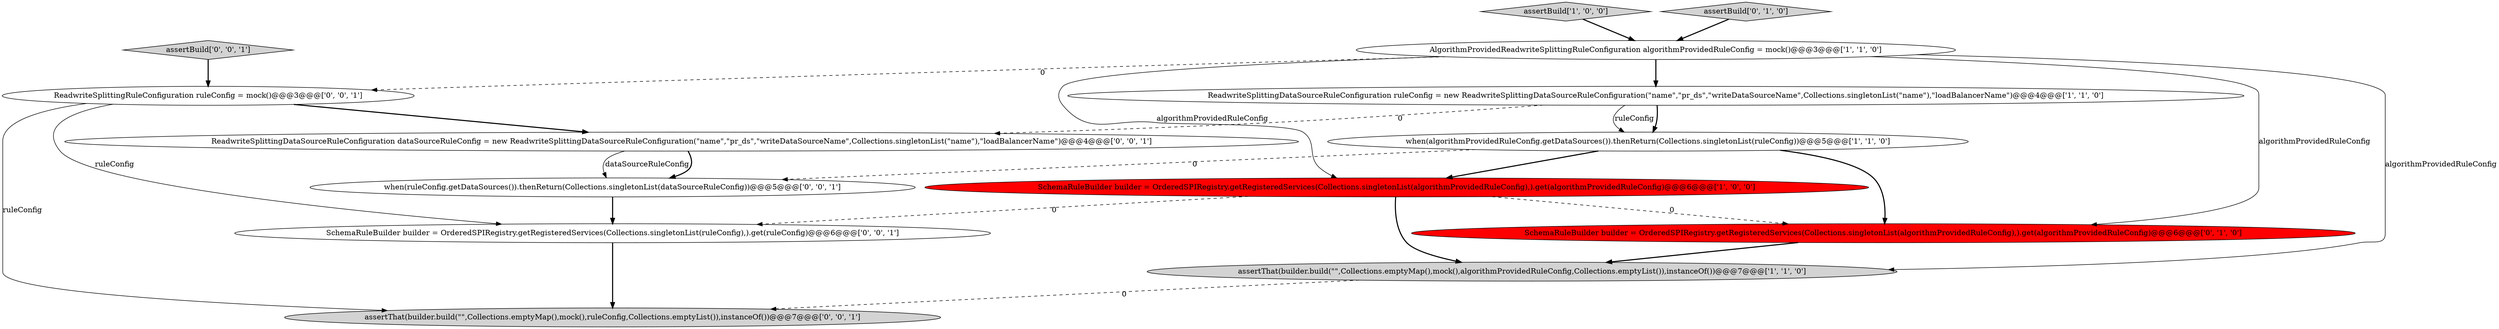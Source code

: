 digraph {
0 [style = filled, label = "assertThat(builder.build(\"\",Collections.emptyMap(),mock(),algorithmProvidedRuleConfig,Collections.emptyList()),instanceOf())@@@7@@@['1', '1', '0']", fillcolor = lightgray, shape = ellipse image = "AAA0AAABBB1BBB"];
12 [style = filled, label = "when(ruleConfig.getDataSources()).thenReturn(Collections.singletonList(dataSourceRuleConfig))@@@5@@@['0', '0', '1']", fillcolor = white, shape = ellipse image = "AAA0AAABBB3BBB"];
5 [style = filled, label = "ReadwriteSplittingDataSourceRuleConfiguration ruleConfig = new ReadwriteSplittingDataSourceRuleConfiguration(\"name\",\"pr_ds\",\"writeDataSourceName\",Collections.singletonList(\"name\"),\"loadBalancerName\")@@@4@@@['1', '1', '0']", fillcolor = white, shape = ellipse image = "AAA0AAABBB1BBB"];
13 [style = filled, label = "assertThat(builder.build(\"\",Collections.emptyMap(),mock(),ruleConfig,Collections.emptyList()),instanceOf())@@@7@@@['0', '0', '1']", fillcolor = lightgray, shape = ellipse image = "AAA0AAABBB3BBB"];
1 [style = filled, label = "assertBuild['1', '0', '0']", fillcolor = lightgray, shape = diamond image = "AAA0AAABBB1BBB"];
4 [style = filled, label = "SchemaRuleBuilder builder = OrderedSPIRegistry.getRegisteredServices(Collections.singletonList(algorithmProvidedRuleConfig),).get(algorithmProvidedRuleConfig)@@@6@@@['1', '0', '0']", fillcolor = red, shape = ellipse image = "AAA1AAABBB1BBB"];
11 [style = filled, label = "SchemaRuleBuilder builder = OrderedSPIRegistry.getRegisteredServices(Collections.singletonList(ruleConfig),).get(ruleConfig)@@@6@@@['0', '0', '1']", fillcolor = white, shape = ellipse image = "AAA0AAABBB3BBB"];
7 [style = filled, label = "assertBuild['0', '1', '0']", fillcolor = lightgray, shape = diamond image = "AAA0AAABBB2BBB"];
10 [style = filled, label = "assertBuild['0', '0', '1']", fillcolor = lightgray, shape = diamond image = "AAA0AAABBB3BBB"];
3 [style = filled, label = "when(algorithmProvidedRuleConfig.getDataSources()).thenReturn(Collections.singletonList(ruleConfig))@@@5@@@['1', '1', '0']", fillcolor = white, shape = ellipse image = "AAA0AAABBB1BBB"];
9 [style = filled, label = "ReadwriteSplittingRuleConfiguration ruleConfig = mock()@@@3@@@['0', '0', '1']", fillcolor = white, shape = ellipse image = "AAA0AAABBB3BBB"];
2 [style = filled, label = "AlgorithmProvidedReadwriteSplittingRuleConfiguration algorithmProvidedRuleConfig = mock()@@@3@@@['1', '1', '0']", fillcolor = white, shape = ellipse image = "AAA0AAABBB1BBB"];
6 [style = filled, label = "SchemaRuleBuilder builder = OrderedSPIRegistry.getRegisteredServices(Collections.singletonList(algorithmProvidedRuleConfig),).get(algorithmProvidedRuleConfig)@@@6@@@['0', '1', '0']", fillcolor = red, shape = ellipse image = "AAA1AAABBB2BBB"];
8 [style = filled, label = "ReadwriteSplittingDataSourceRuleConfiguration dataSourceRuleConfig = new ReadwriteSplittingDataSourceRuleConfiguration(\"name\",\"pr_ds\",\"writeDataSourceName\",Collections.singletonList(\"name\"),\"loadBalancerName\")@@@4@@@['0', '0', '1']", fillcolor = white, shape = ellipse image = "AAA0AAABBB3BBB"];
5->3 [style = bold, label=""];
9->13 [style = solid, label="ruleConfig"];
5->3 [style = solid, label="ruleConfig"];
2->4 [style = solid, label="algorithmProvidedRuleConfig"];
12->11 [style = bold, label=""];
3->6 [style = bold, label=""];
6->0 [style = bold, label=""];
2->0 [style = solid, label="algorithmProvidedRuleConfig"];
8->12 [style = solid, label="dataSourceRuleConfig"];
4->6 [style = dashed, label="0"];
9->8 [style = bold, label=""];
2->6 [style = solid, label="algorithmProvidedRuleConfig"];
3->4 [style = bold, label=""];
4->0 [style = bold, label=""];
3->12 [style = dashed, label="0"];
2->9 [style = dashed, label="0"];
7->2 [style = bold, label=""];
11->13 [style = bold, label=""];
0->13 [style = dashed, label="0"];
5->8 [style = dashed, label="0"];
1->2 [style = bold, label=""];
10->9 [style = bold, label=""];
4->11 [style = dashed, label="0"];
8->12 [style = bold, label=""];
2->5 [style = bold, label=""];
9->11 [style = solid, label="ruleConfig"];
}
